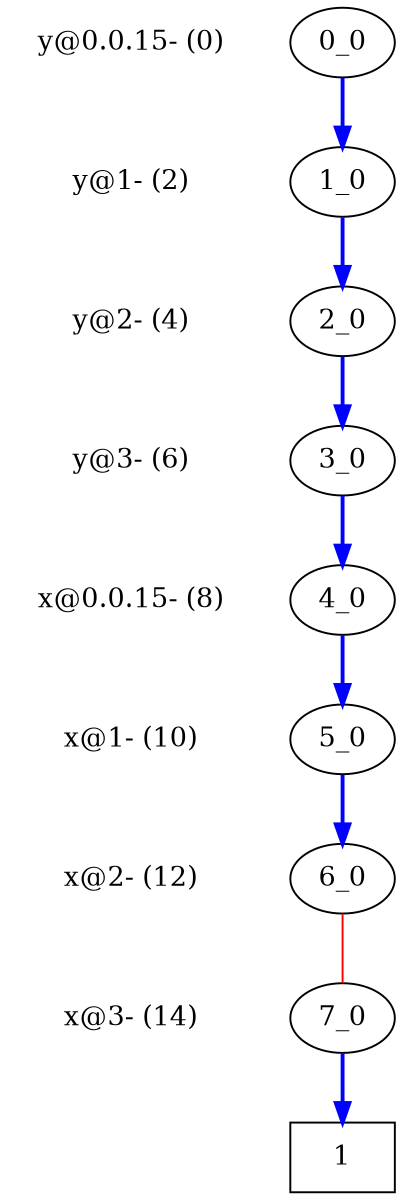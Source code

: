 digraph "DD" { size = "8,8" 
  center = true; 
edge [dir = none];
{ node [shape = plaintext];
  edge [style = invis];
 "CONST NODES" [style = invis];
"y@0.0.15- (0)" -> "y@1- (2)" -> "y@2- (4)" -> "y@3- (6)" -> "x@0.0.15- (8)" -> "x@1- (10)" -> "x@2- (12)" -> "x@3- (14)" -> "CONST NODES"
}
{ rank = same; "y@0.0.15- (0)";  "0_0"; 
}
{ rank = same; "y@1- (2)";  "1_0"; 
}
{ rank = same; "y@2- (4)";  "2_0"; 
}
{ rank = same; "y@3- (6)";  "3_0"; 
}
{ rank = same; "x@0.0.15- (8)";  "4_0"; 
}
{ rank = same; "x@1- (10)";  "5_0"; 
}
{ rank = same; "x@2- (12)";  "6_0"; 
}
{ rank = same; "x@3- (14)";  "7_0"; 
}
{ rank = same; "CONST NODES";
{ node [shape = box]; "1"; }} "0_0" -> "1_0"[color=blue,style=bold,dir=forward];
 "1_0" -> "2_0"[color=blue,style=bold,dir=forward];
 "2_0" -> "3_0"[color=blue,style=bold,dir=forward];
 "3_0" -> "4_0"[color=blue,style=bold,dir=forward];
 "4_0" -> "5_0"[color=blue,style=bold,dir=forward];
 "5_0" -> "6_0"[color=blue,style=bold,dir=forward];
 "6_0" -> "7_0"[color=red];
 "7_0" ->"1"[color=blue,style=bold,dir=forward];

}

